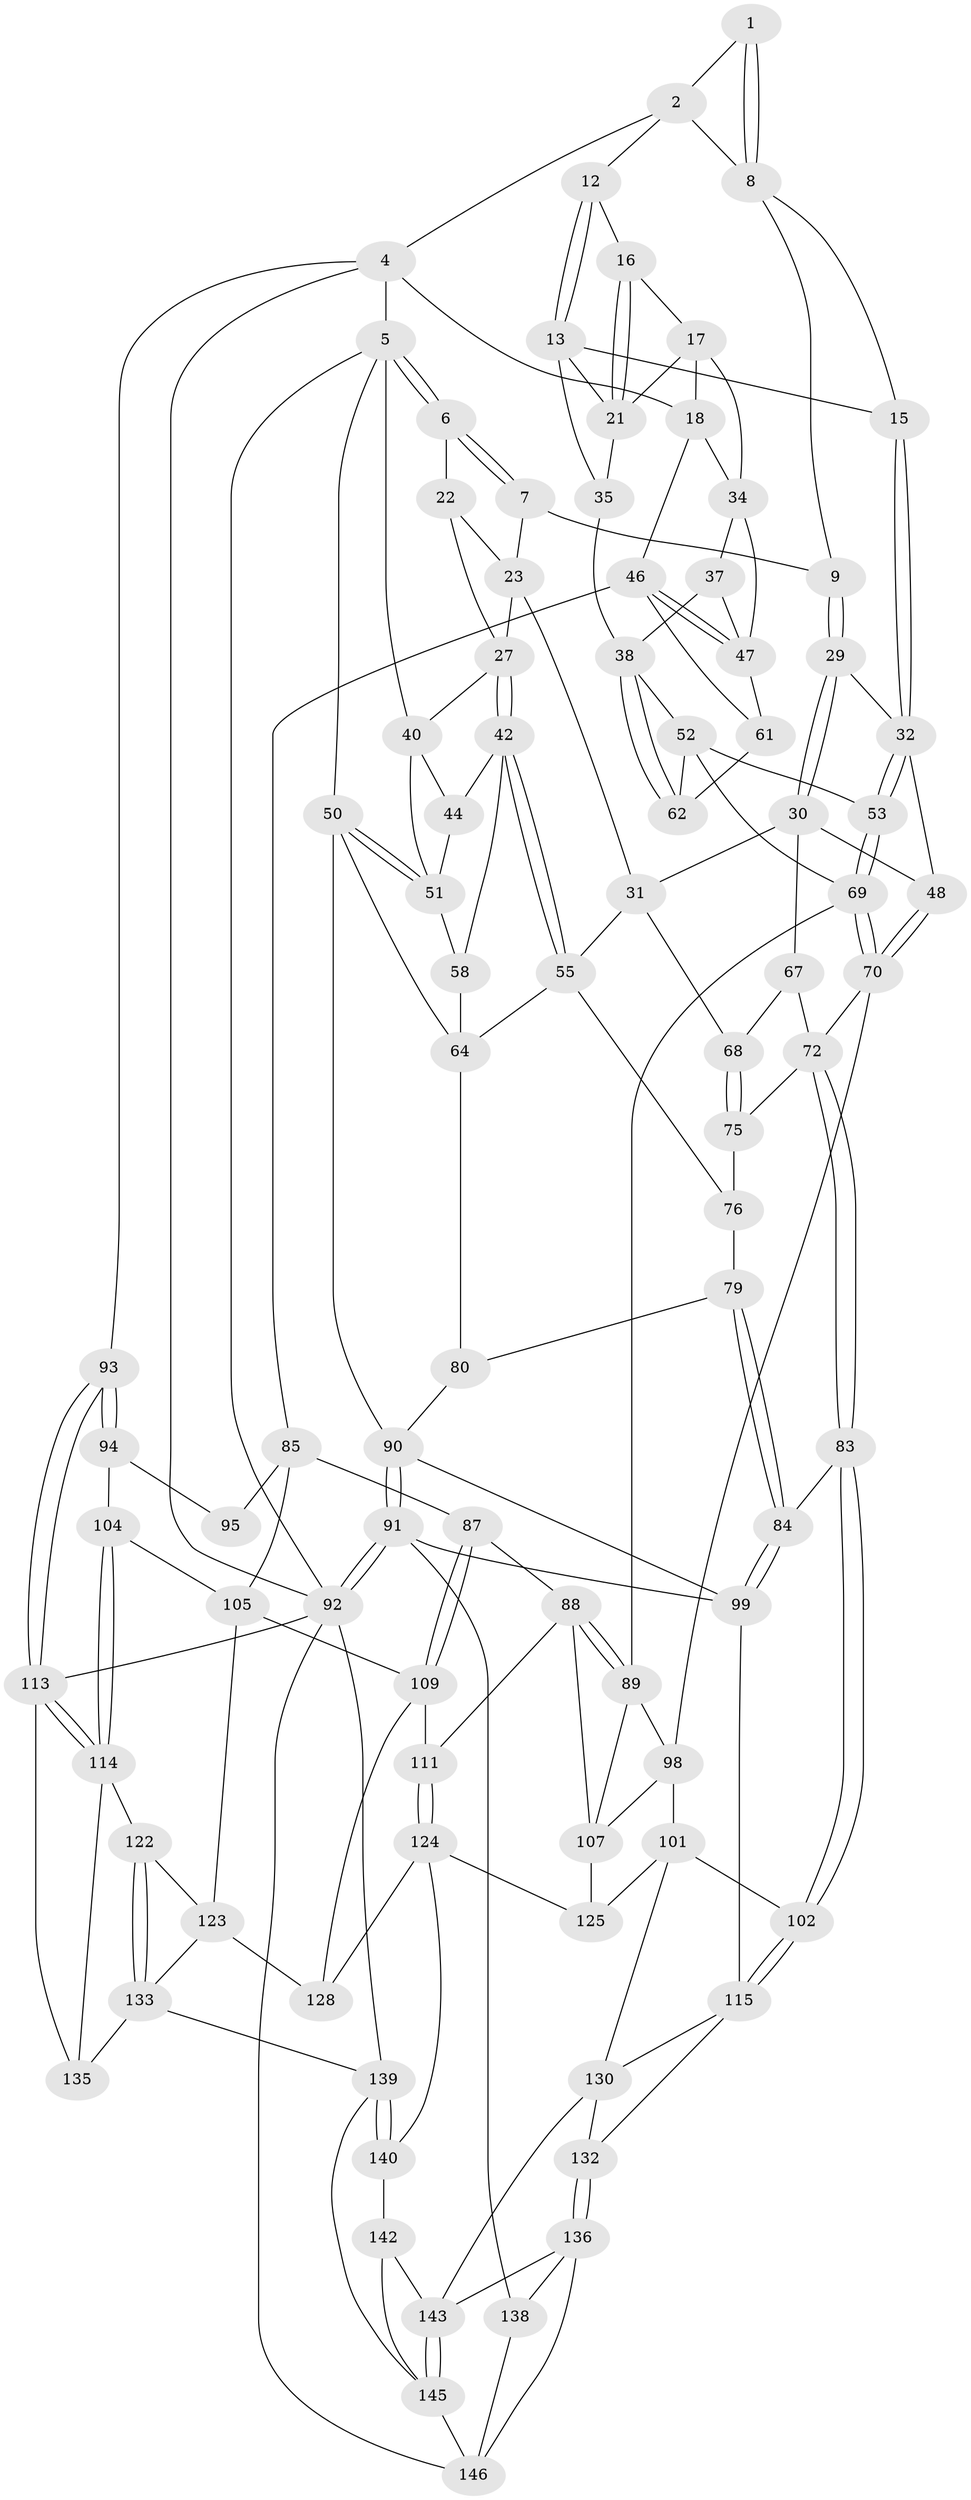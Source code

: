// Generated by graph-tools (version 1.1) at 2025/24/03/03/25 07:24:34]
// undirected, 91 vertices, 199 edges
graph export_dot {
graph [start="1"]
  node [color=gray90,style=filled];
  1 [pos="+0.5601002954496329+0"];
  2 [pos="+0.6874281868225585+0",super="+3"];
  4 [pos="+1+0",super="+20"];
  5 [pos="+0+0",super="+41"];
  6 [pos="+0+0"];
  7 [pos="+0.380515036838949+0",super="+10"];
  8 [pos="+0.41942063872152885+0.13814982462857023",super="+11"];
  9 [pos="+0.4083825391416979+0.14061326308772754"];
  12 [pos="+0.7362647450574367+0"];
  13 [pos="+0.6545797678371452+0.16901754485047085",super="+14"];
  15 [pos="+0.5565400863750394+0.20978109740834044"];
  16 [pos="+0.7438617377782885+0"];
  17 [pos="+0.8101656362021596+0.10039731997764101",super="+24"];
  18 [pos="+0.8483831869012248+0.16760113259323786",super="+19"];
  21 [pos="+0.7224926459716997+0.19747137030381368",super="+25"];
  22 [pos="+0.2157029194446328+0.07769374733994655"];
  23 [pos="+0.27281296423533546+0.09921387019451373",super="+26"];
  27 [pos="+0.1933376881087274+0.2307105550692734",super="+28"];
  29 [pos="+0.3767379620934275+0.21101083281788757"];
  30 [pos="+0.2726153826890813+0.25791667855272365",super="+49"];
  31 [pos="+0.270033328176601+0.2568474654744432",super="+54"];
  32 [pos="+0.5149823726226992+0.3045668615857677",super="+33"];
  34 [pos="+0.777298124877833+0.23368079758385787",super="+36"];
  35 [pos="+0.6560394071785257+0.26204334832994"];
  37 [pos="+0.7050104000330476+0.2952839901004095"];
  38 [pos="+0.7043007801464678+0.29544063731637754",super="+39"];
  40 [pos="+0.12374372123031897+0.20223474250660095",super="+45"];
  42 [pos="+0.15026256048931552+0.33031063172716857",super="+43"];
  44 [pos="+0.10866425603820586+0.3089067648649035",super="+56"];
  46 [pos="+1+0.2988792730940656",super="+81"];
  47 [pos="+0.8148758454769648+0.31450551637993396",super="+60"];
  48 [pos="+0.3793890098742979+0.3228042024523733"];
  50 [pos="+0+0.3013614376595855",super="+66"];
  51 [pos="+0+0.300894333302499",super="+57"];
  52 [pos="+0.6376344699667392+0.3653939707457892",super="+63"];
  53 [pos="+0.515280419320969+0.36386655235709164"];
  55 [pos="+0.1665873694475983+0.35685601937520206",super="+74"];
  58 [pos="+0.07009210064526926+0.32955240957446535",super="+59"];
  61 [pos="+0.7593660905907168+0.4286951951301563"];
  62 [pos="+0.7383047061381649+0.4309725800304163"];
  64 [pos="+0.04985273652594133+0.4424880893959515",super="+65"];
  67 [pos="+0.2944264202560832+0.3695199834082585"];
  68 [pos="+0.1995424422872283+0.3648229609593429"];
  69 [pos="+0.46602061574376097+0.4428436264636311",super="+82"];
  70 [pos="+0.45926160190291104+0.4481625915124125",super="+71"];
  72 [pos="+0.3286367161765292+0.44492746636003766",super="+73"];
  75 [pos="+0.21542051989523262+0.4036198844353877",super="+77"];
  76 [pos="+0.17408653263652832+0.41831101986163344",super="+78"];
  79 [pos="+0.15104669993643316+0.5069363363657503"];
  80 [pos="+0.048263944435770555+0.46914402485579787"];
  83 [pos="+0.22231608787956642+0.5709766835269197"];
  84 [pos="+0.18164860994964407+0.5468669975736086"];
  85 [pos="+0.8461240723699165+0.5254484125962309",super="+86"];
  87 [pos="+0.7615981910461347+0.5969505764667349"];
  88 [pos="+0.6712992624907769+0.5586861029270135",super="+106"];
  89 [pos="+0.6693462620307489+0.5531825560148093",super="+97"];
  90 [pos="+0+0.5317386881577806",super="+96"];
  91 [pos="+0+0.7998202285404321",super="+120"];
  92 [pos="+0+1",super="+118"];
  93 [pos="+1+0.5338662690289326"];
  94 [pos="+1+0.5499342956512611",super="+103"];
  95 [pos="+0.9185214632806529+0.5448455403173053"];
  98 [pos="+0.45072996553875677+0.5138654040800071",super="+100"];
  99 [pos="+0.07013678890622271+0.6493961936907858",super="+117"];
  101 [pos="+0.3833652561779262+0.6389046798768266",super="+126"];
  102 [pos="+0.2586040287636321+0.6461337975567212"];
  104 [pos="+0.8994874428690023+0.6576611415378676"];
  105 [pos="+0.8764354042752701+0.6617794357415555",super="+112"];
  107 [pos="+0.5682505124836055+0.6688267896089772",super="+108"];
  109 [pos="+0.7656494590402102+0.6750745976761865",super="+110"];
  111 [pos="+0.6950777719414505+0.6845700865241704"];
  113 [pos="+1+0.7161120979119446",super="+119"];
  114 [pos="+1+0.7175677821928801",super="+121"];
  115 [pos="+0.253375390299086+0.6544834819209505",super="+116"];
  122 [pos="+0.9105103462324978+0.7631671535361766"];
  123 [pos="+0.8664485126482195+0.7314700617260107",super="+127"];
  124 [pos="+0.6169559671790673+0.8033524181925418",super="+129"];
  125 [pos="+0.5611653423120389+0.8020610987509228"];
  128 [pos="+0.7549433723820566+0.7954117449163713"];
  130 [pos="+0.41205121555382884+0.9594731826501488",super="+131"];
  132 [pos="+0.192237905263179+0.8031291679176791"];
  133 [pos="+0.8776306474955329+0.8440067182561806",super="+134"];
  135 [pos="+0.9423549778323825+0.8434792356965956"];
  136 [pos="+0.13011719506851507+0.8825354157581953",super="+137"];
  138 [pos="+0.09451468015249581+0.8913066167430009"];
  139 [pos="+0.84163461134008+0.9513351940365908",super="+141"];
  140 [pos="+0.7382394860729824+0.8877989382387317"];
  142 [pos="+0.7215329918649684+0.906962582556805"];
  143 [pos="+0.4219078319177939+1",super="+144"];
  145 [pos="+0.4190754159147259+1",super="+148"];
  146 [pos="+0.35965794630949705+1",super="+147"];
  1 -- 2;
  1 -- 8;
  1 -- 8;
  2 -- 4;
  2 -- 12;
  2 -- 8;
  4 -- 5;
  4 -- 18;
  4 -- 93;
  4 -- 92;
  5 -- 6;
  5 -- 6;
  5 -- 92;
  5 -- 40;
  5 -- 50;
  6 -- 7;
  6 -- 7;
  6 -- 22;
  7 -- 9;
  7 -- 23;
  8 -- 9;
  8 -- 15;
  9 -- 29;
  9 -- 29;
  12 -- 13;
  12 -- 13;
  12 -- 16;
  13 -- 21;
  13 -- 35;
  13 -- 15;
  15 -- 32;
  15 -- 32;
  16 -- 17;
  16 -- 21;
  16 -- 21;
  17 -- 18;
  17 -- 34;
  17 -- 21;
  18 -- 34;
  18 -- 46;
  21 -- 35;
  22 -- 23;
  22 -- 27;
  23 -- 27;
  23 -- 31;
  27 -- 42;
  27 -- 42;
  27 -- 40;
  29 -- 30;
  29 -- 30;
  29 -- 32;
  30 -- 31;
  30 -- 48;
  30 -- 67;
  31 -- 68;
  31 -- 55;
  32 -- 53;
  32 -- 53;
  32 -- 48;
  34 -- 37;
  34 -- 47;
  35 -- 38;
  37 -- 38;
  37 -- 47;
  38 -- 62;
  38 -- 62;
  38 -- 52;
  40 -- 51;
  40 -- 44;
  42 -- 55;
  42 -- 55;
  42 -- 58;
  42 -- 44;
  44 -- 51;
  46 -- 47;
  46 -- 47;
  46 -- 85;
  46 -- 61;
  47 -- 61;
  48 -- 70;
  48 -- 70;
  50 -- 51;
  50 -- 51;
  50 -- 64;
  50 -- 90;
  51 -- 58;
  52 -- 53;
  52 -- 69;
  52 -- 62;
  53 -- 69;
  53 -- 69;
  55 -- 64;
  55 -- 76;
  58 -- 64;
  61 -- 62;
  64 -- 80;
  67 -- 68;
  67 -- 72;
  68 -- 75;
  68 -- 75;
  69 -- 70;
  69 -- 70;
  69 -- 89;
  70 -- 72;
  70 -- 98;
  72 -- 83;
  72 -- 83;
  72 -- 75;
  75 -- 76 [weight=2];
  76 -- 79;
  79 -- 80;
  79 -- 84;
  79 -- 84;
  80 -- 90;
  83 -- 84;
  83 -- 102;
  83 -- 102;
  84 -- 99;
  84 -- 99;
  85 -- 95;
  85 -- 105;
  85 -- 87;
  87 -- 88;
  87 -- 109;
  87 -- 109;
  88 -- 89;
  88 -- 89;
  88 -- 107;
  88 -- 111;
  89 -- 98;
  89 -- 107;
  90 -- 91;
  90 -- 91;
  90 -- 99;
  91 -- 92;
  91 -- 92;
  91 -- 99;
  91 -- 138;
  92 -- 113;
  92 -- 139;
  92 -- 146;
  93 -- 94;
  93 -- 94;
  93 -- 113;
  93 -- 113;
  94 -- 95 [weight=2];
  94 -- 104;
  98 -- 107;
  98 -- 101;
  99 -- 115;
  101 -- 102;
  101 -- 125;
  101 -- 130;
  102 -- 115;
  102 -- 115;
  104 -- 105;
  104 -- 114;
  104 -- 114;
  105 -- 123;
  105 -- 109;
  107 -- 125;
  109 -- 128;
  109 -- 111;
  111 -- 124;
  111 -- 124;
  113 -- 114;
  113 -- 114;
  113 -- 135;
  114 -- 122;
  114 -- 135;
  115 -- 130;
  115 -- 132;
  122 -- 123;
  122 -- 133;
  122 -- 133;
  123 -- 128;
  123 -- 133;
  124 -- 125;
  124 -- 128;
  124 -- 140;
  130 -- 143;
  130 -- 132;
  132 -- 136;
  132 -- 136;
  133 -- 135;
  133 -- 139;
  136 -- 143;
  136 -- 138;
  136 -- 146;
  138 -- 146;
  139 -- 140;
  139 -- 140;
  139 -- 145;
  140 -- 142;
  142 -- 143;
  142 -- 145;
  143 -- 145;
  143 -- 145;
  145 -- 146;
}
